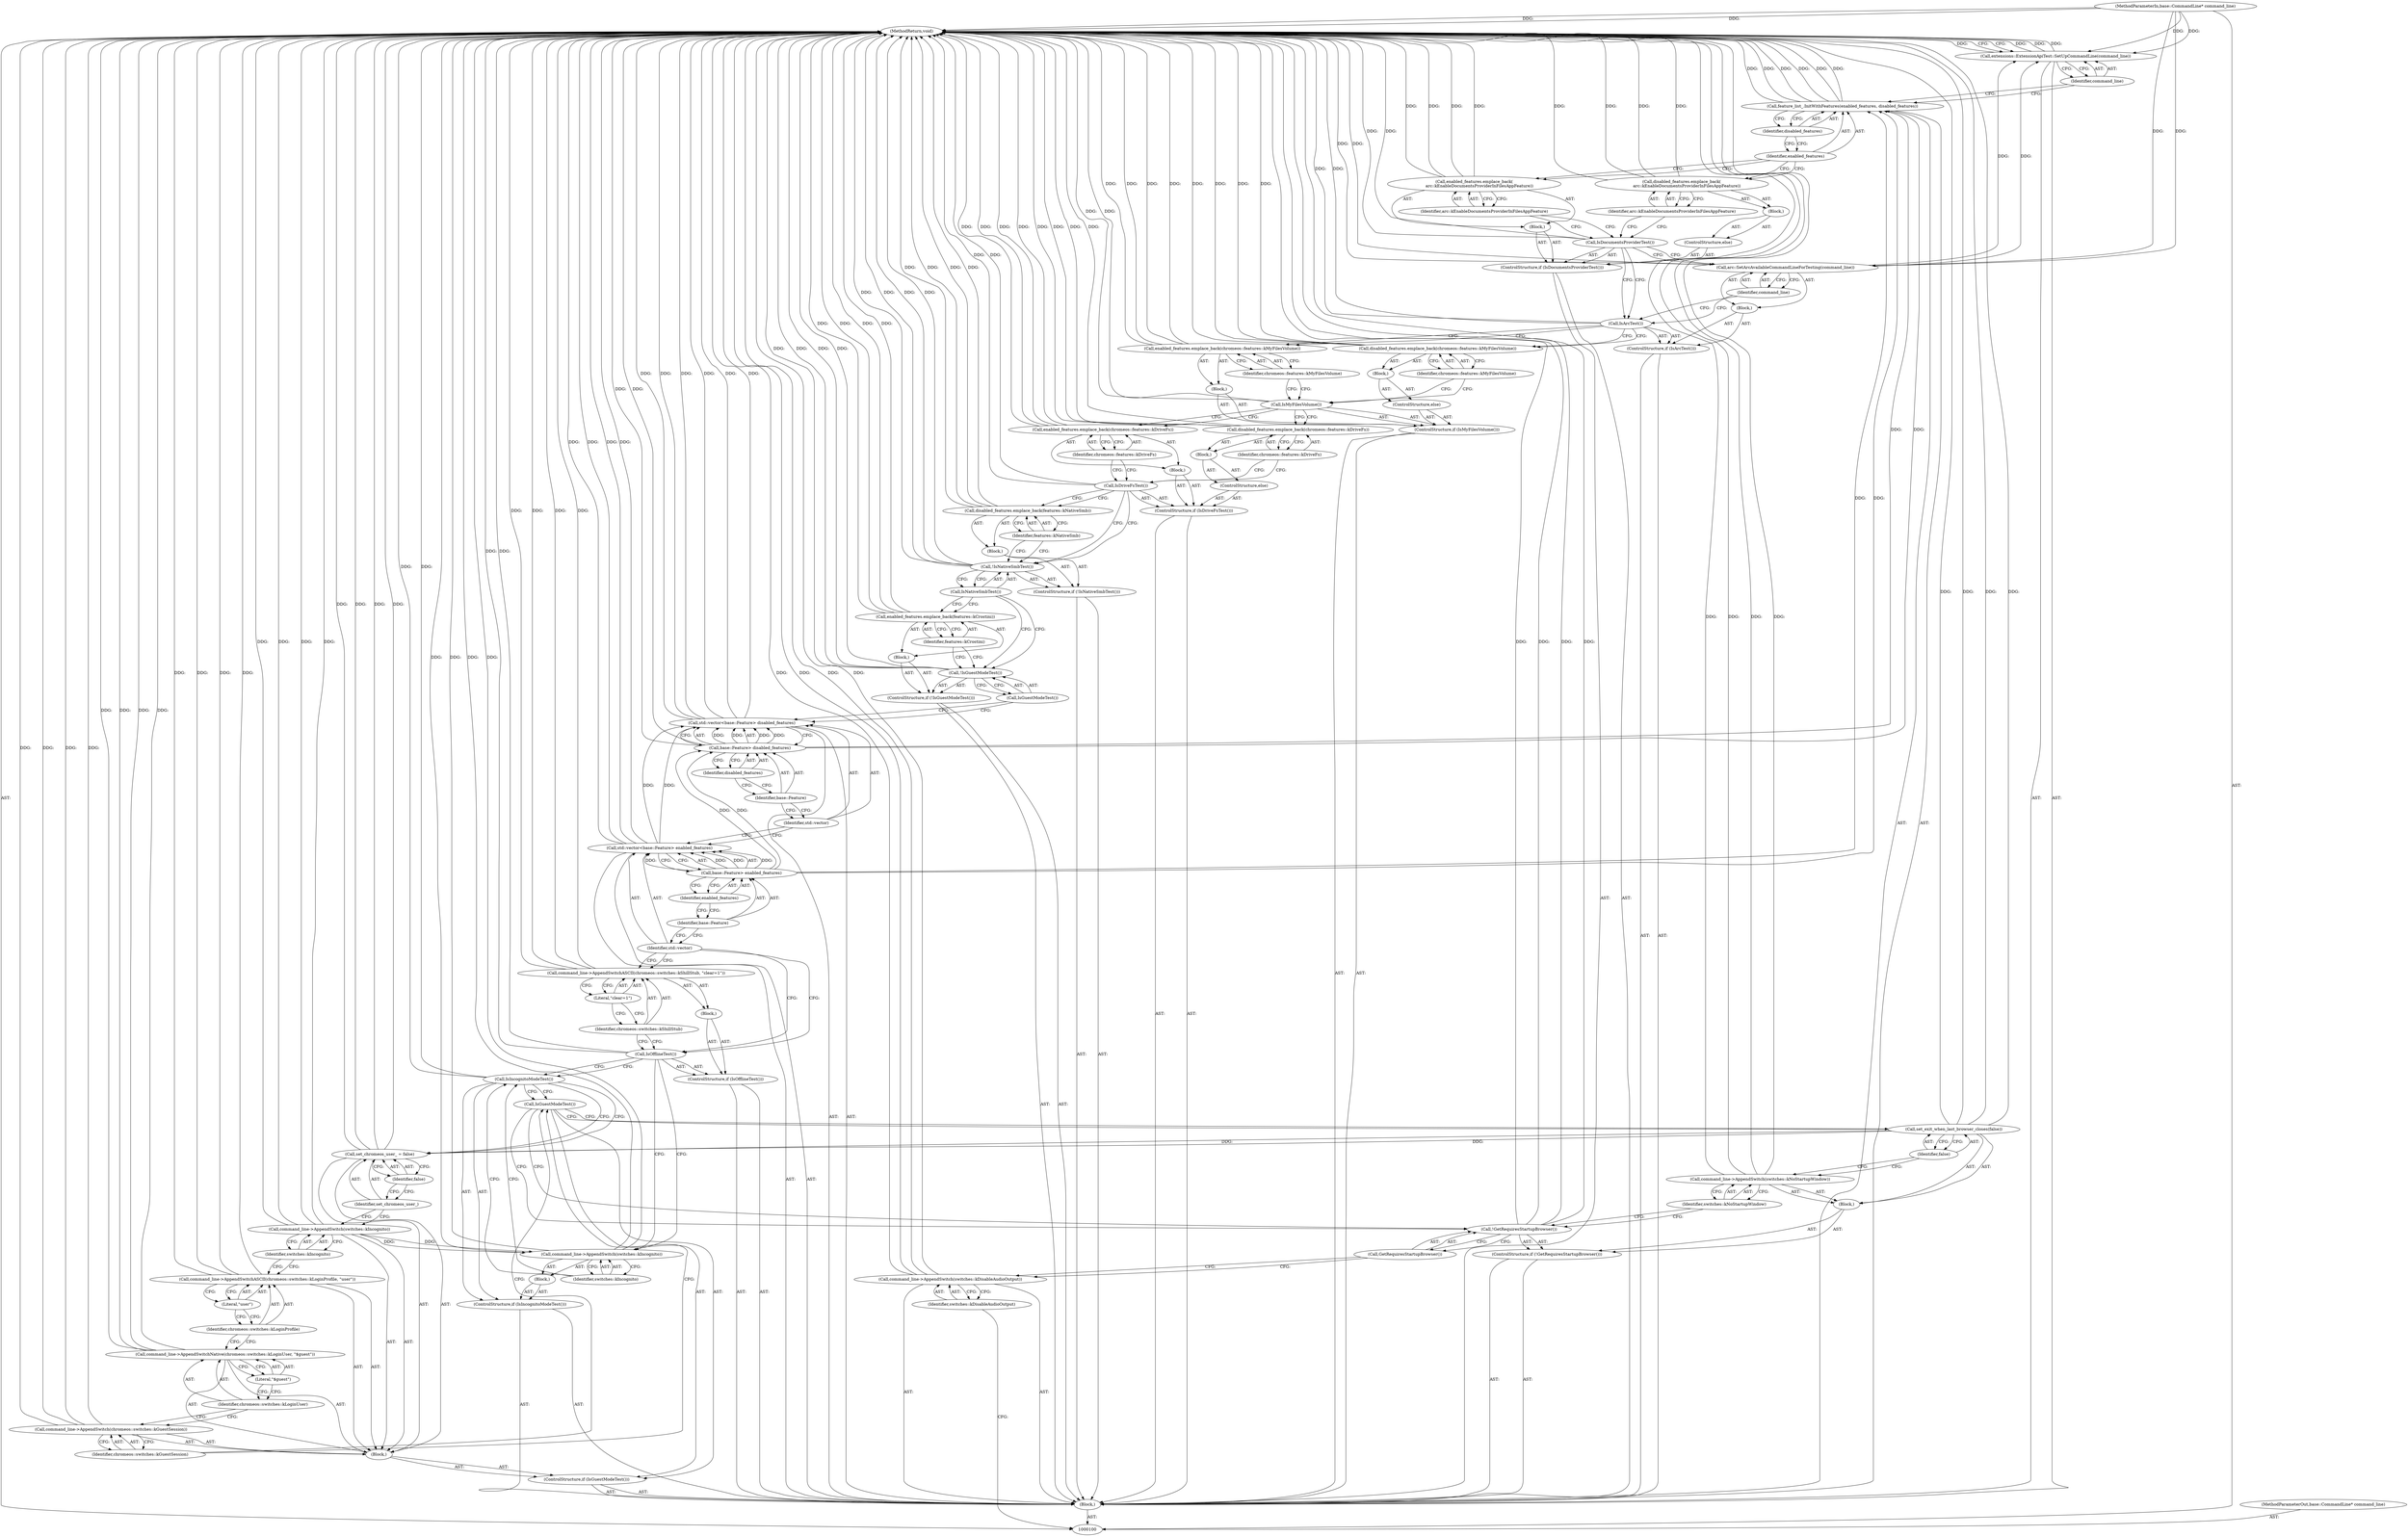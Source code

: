 digraph "0_Chrome_d4e0a7273cd8d7a9ee667ad5b5c8aad0f5f59251" {
"1000199" [label="(MethodReturn,void)"];
"1000113" [label="(ControlStructure,if (IsGuestModeTest()))"];
"1000115" [label="(Block,)"];
"1000114" [label="(Call,IsGuestModeTest())"];
"1000117" [label="(Identifier,chromeos::switches::kGuestSession)"];
"1000116" [label="(Call,command_line->AppendSwitch(chromeos::switches::kGuestSession))"];
"1000119" [label="(Identifier,chromeos::switches::kLoginUser)"];
"1000118" [label="(Call,command_line->AppendSwitchNative(chromeos::switches::kLoginUser, \"$guest\"))"];
"1000120" [label="(Literal,\"$guest\")"];
"1000122" [label="(Identifier,chromeos::switches::kLoginProfile)"];
"1000121" [label="(Call,command_line->AppendSwitchASCII(chromeos::switches::kLoginProfile, \"user\"))"];
"1000123" [label="(Literal,\"user\")"];
"1000125" [label="(Identifier,switches::kIncognito)"];
"1000124" [label="(Call,command_line->AppendSwitch(switches::kIncognito))"];
"1000128" [label="(Identifier,false)"];
"1000126" [label="(Call,set_chromeos_user_ = false)"];
"1000127" [label="(Identifier,set_chromeos_user_)"];
"1000129" [label="(ControlStructure,if (IsIncognitoModeTest()))"];
"1000131" [label="(Block,)"];
"1000130" [label="(Call,IsIncognitoModeTest())"];
"1000102" [label="(Block,)"];
"1000101" [label="(MethodParameterIn,base::CommandLine* command_line)"];
"1000290" [label="(MethodParameterOut,base::CommandLine* command_line)"];
"1000133" [label="(Identifier,switches::kIncognito)"];
"1000132" [label="(Call,command_line->AppendSwitch(switches::kIncognito))"];
"1000134" [label="(ControlStructure,if (IsOfflineTest()))"];
"1000136" [label="(Block,)"];
"1000135" [label="(Call,IsOfflineTest())"];
"1000138" [label="(Identifier,chromeos::switches::kShillStub)"];
"1000137" [label="(Call,command_line->AppendSwitchASCII(chromeos::switches::kShillStub, \"clear=1\"))"];
"1000139" [label="(Literal,\"clear=1\")"];
"1000142" [label="(Call,base::Feature> enabled_features)"];
"1000143" [label="(Identifier,base::Feature)"];
"1000140" [label="(Call,std::vector<base::Feature> enabled_features)"];
"1000141" [label="(Identifier,std::vector)"];
"1000144" [label="(Identifier,enabled_features)"];
"1000147" [label="(Call,base::Feature> disabled_features)"];
"1000148" [label="(Identifier,base::Feature)"];
"1000145" [label="(Call,std::vector<base::Feature> disabled_features)"];
"1000146" [label="(Identifier,std::vector)"];
"1000149" [label="(Identifier,disabled_features)"];
"1000103" [label="(Call,command_line->AppendSwitch(switches::kDisableAudioOutput))"];
"1000104" [label="(Identifier,switches::kDisableAudioOutput)"];
"1000150" [label="(ControlStructure,if (!IsGuestModeTest()))"];
"1000153" [label="(Block,)"];
"1000151" [label="(Call,!IsGuestModeTest())"];
"1000152" [label="(Call,IsGuestModeTest())"];
"1000155" [label="(Identifier,features::kCrostini)"];
"1000154" [label="(Call,enabled_features.emplace_back(features::kCrostini))"];
"1000156" [label="(ControlStructure,if (!IsNativeSmbTest()))"];
"1000159" [label="(Block,)"];
"1000157" [label="(Call,!IsNativeSmbTest())"];
"1000158" [label="(Call,IsNativeSmbTest())"];
"1000161" [label="(Identifier,features::kNativeSmb)"];
"1000160" [label="(Call,disabled_features.emplace_back(features::kNativeSmb))"];
"1000162" [label="(ControlStructure,if (IsDriveFsTest()))"];
"1000164" [label="(Block,)"];
"1000163" [label="(Call,IsDriveFsTest())"];
"1000166" [label="(Identifier,chromeos::features::kDriveFs)"];
"1000165" [label="(Call,enabled_features.emplace_back(chromeos::features::kDriveFs))"];
"1000167" [label="(ControlStructure,else)"];
"1000168" [label="(Block,)"];
"1000170" [label="(Identifier,chromeos::features::kDriveFs)"];
"1000169" [label="(Call,disabled_features.emplace_back(chromeos::features::kDriveFs))"];
"1000171" [label="(ControlStructure,if (IsMyFilesVolume()))"];
"1000173" [label="(Block,)"];
"1000172" [label="(Call,IsMyFilesVolume())"];
"1000175" [label="(Identifier,chromeos::features::kMyFilesVolume)"];
"1000174" [label="(Call,enabled_features.emplace_back(chromeos::features::kMyFilesVolume))"];
"1000176" [label="(ControlStructure,else)"];
"1000177" [label="(Block,)"];
"1000179" [label="(Identifier,chromeos::features::kMyFilesVolume)"];
"1000178" [label="(Call,disabled_features.emplace_back(chromeos::features::kMyFilesVolume))"];
"1000105" [label="(ControlStructure,if (!GetRequiresStartupBrowser()))"];
"1000108" [label="(Block,)"];
"1000106" [label="(Call,!GetRequiresStartupBrowser())"];
"1000107" [label="(Call,GetRequiresStartupBrowser())"];
"1000182" [label="(Block,)"];
"1000180" [label="(ControlStructure,if (IsArcTest()))"];
"1000181" [label="(Call,IsArcTest())"];
"1000183" [label="(Call,arc::SetArcAvailableCommandLineForTesting(command_line))"];
"1000184" [label="(Identifier,command_line)"];
"1000185" [label="(ControlStructure,if (IsDocumentsProviderTest()))"];
"1000187" [label="(Block,)"];
"1000186" [label="(Call,IsDocumentsProviderTest())"];
"1000188" [label="(Call,enabled_features.emplace_back(\n        arc::kEnableDocumentsProviderInFilesAppFeature))"];
"1000189" [label="(Identifier,arc::kEnableDocumentsProviderInFilesAppFeature)"];
"1000190" [label="(ControlStructure,else)"];
"1000191" [label="(Block,)"];
"1000192" [label="(Call,disabled_features.emplace_back(\n        arc::kEnableDocumentsProviderInFilesAppFeature))"];
"1000193" [label="(Identifier,arc::kEnableDocumentsProviderInFilesAppFeature)"];
"1000110" [label="(Identifier,switches::kNoStartupWindow)"];
"1000109" [label="(Call,command_line->AppendSwitch(switches::kNoStartupWindow))"];
"1000194" [label="(Call,feature_list_.InitWithFeatures(enabled_features, disabled_features))"];
"1000195" [label="(Identifier,enabled_features)"];
"1000196" [label="(Identifier,disabled_features)"];
"1000197" [label="(Call,extensions::ExtensionApiTest::SetUpCommandLine(command_line))"];
"1000198" [label="(Identifier,command_line)"];
"1000112" [label="(Identifier,false)"];
"1000111" [label="(Call,set_exit_when_last_browser_closes(false))"];
"1000199" -> "1000100"  [label="AST: "];
"1000199" -> "1000197"  [label="CFG: "];
"1000169" -> "1000199"  [label="DDG: "];
"1000169" -> "1000199"  [label="DDG: "];
"1000157" -> "1000199"  [label="DDG: "];
"1000157" -> "1000199"  [label="DDG: "];
"1000132" -> "1000199"  [label="DDG: "];
"1000132" -> "1000199"  [label="DDG: "];
"1000181" -> "1000199"  [label="DDG: "];
"1000121" -> "1000199"  [label="DDG: "];
"1000121" -> "1000199"  [label="DDG: "];
"1000147" -> "1000199"  [label="DDG: "];
"1000126" -> "1000199"  [label="DDG: "];
"1000126" -> "1000199"  [label="DDG: "];
"1000118" -> "1000199"  [label="DDG: "];
"1000118" -> "1000199"  [label="DDG: "];
"1000154" -> "1000199"  [label="DDG: "];
"1000154" -> "1000199"  [label="DDG: "];
"1000197" -> "1000199"  [label="DDG: "];
"1000197" -> "1000199"  [label="DDG: "];
"1000116" -> "1000199"  [label="DDG: "];
"1000116" -> "1000199"  [label="DDG: "];
"1000188" -> "1000199"  [label="DDG: "];
"1000188" -> "1000199"  [label="DDG: "];
"1000178" -> "1000199"  [label="DDG: "];
"1000178" -> "1000199"  [label="DDG: "];
"1000130" -> "1000199"  [label="DDG: "];
"1000186" -> "1000199"  [label="DDG: "];
"1000172" -> "1000199"  [label="DDG: "];
"1000140" -> "1000199"  [label="DDG: "];
"1000140" -> "1000199"  [label="DDG: "];
"1000124" -> "1000199"  [label="DDG: "];
"1000124" -> "1000199"  [label="DDG: "];
"1000194" -> "1000199"  [label="DDG: "];
"1000194" -> "1000199"  [label="DDG: "];
"1000194" -> "1000199"  [label="DDG: "];
"1000106" -> "1000199"  [label="DDG: "];
"1000106" -> "1000199"  [label="DDG: "];
"1000151" -> "1000199"  [label="DDG: "];
"1000151" -> "1000199"  [label="DDG: "];
"1000103" -> "1000199"  [label="DDG: "];
"1000103" -> "1000199"  [label="DDG: "];
"1000160" -> "1000199"  [label="DDG: "];
"1000160" -> "1000199"  [label="DDG: "];
"1000165" -> "1000199"  [label="DDG: "];
"1000165" -> "1000199"  [label="DDG: "];
"1000111" -> "1000199"  [label="DDG: "];
"1000111" -> "1000199"  [label="DDG: "];
"1000135" -> "1000199"  [label="DDG: "];
"1000192" -> "1000199"  [label="DDG: "];
"1000192" -> "1000199"  [label="DDG: "];
"1000101" -> "1000199"  [label="DDG: "];
"1000109" -> "1000199"  [label="DDG: "];
"1000109" -> "1000199"  [label="DDG: "];
"1000145" -> "1000199"  [label="DDG: "];
"1000145" -> "1000199"  [label="DDG: "];
"1000145" -> "1000199"  [label="DDG: "];
"1000137" -> "1000199"  [label="DDG: "];
"1000137" -> "1000199"  [label="DDG: "];
"1000163" -> "1000199"  [label="DDG: "];
"1000183" -> "1000199"  [label="DDG: "];
"1000174" -> "1000199"  [label="DDG: "];
"1000174" -> "1000199"  [label="DDG: "];
"1000113" -> "1000102"  [label="AST: "];
"1000114" -> "1000113"  [label="AST: "];
"1000115" -> "1000113"  [label="AST: "];
"1000115" -> "1000113"  [label="AST: "];
"1000116" -> "1000115"  [label="AST: "];
"1000118" -> "1000115"  [label="AST: "];
"1000121" -> "1000115"  [label="AST: "];
"1000124" -> "1000115"  [label="AST: "];
"1000126" -> "1000115"  [label="AST: "];
"1000114" -> "1000113"  [label="AST: "];
"1000114" -> "1000111"  [label="CFG: "];
"1000114" -> "1000106"  [label="CFG: "];
"1000117" -> "1000114"  [label="CFG: "];
"1000130" -> "1000114"  [label="CFG: "];
"1000117" -> "1000116"  [label="AST: "];
"1000117" -> "1000114"  [label="CFG: "];
"1000116" -> "1000117"  [label="CFG: "];
"1000116" -> "1000115"  [label="AST: "];
"1000116" -> "1000117"  [label="CFG: "];
"1000117" -> "1000116"  [label="AST: "];
"1000119" -> "1000116"  [label="CFG: "];
"1000116" -> "1000199"  [label="DDG: "];
"1000116" -> "1000199"  [label="DDG: "];
"1000119" -> "1000118"  [label="AST: "];
"1000119" -> "1000116"  [label="CFG: "];
"1000120" -> "1000119"  [label="CFG: "];
"1000118" -> "1000115"  [label="AST: "];
"1000118" -> "1000120"  [label="CFG: "];
"1000119" -> "1000118"  [label="AST: "];
"1000120" -> "1000118"  [label="AST: "];
"1000122" -> "1000118"  [label="CFG: "];
"1000118" -> "1000199"  [label="DDG: "];
"1000118" -> "1000199"  [label="DDG: "];
"1000120" -> "1000118"  [label="AST: "];
"1000120" -> "1000119"  [label="CFG: "];
"1000118" -> "1000120"  [label="CFG: "];
"1000122" -> "1000121"  [label="AST: "];
"1000122" -> "1000118"  [label="CFG: "];
"1000123" -> "1000122"  [label="CFG: "];
"1000121" -> "1000115"  [label="AST: "];
"1000121" -> "1000123"  [label="CFG: "];
"1000122" -> "1000121"  [label="AST: "];
"1000123" -> "1000121"  [label="AST: "];
"1000125" -> "1000121"  [label="CFG: "];
"1000121" -> "1000199"  [label="DDG: "];
"1000121" -> "1000199"  [label="DDG: "];
"1000123" -> "1000121"  [label="AST: "];
"1000123" -> "1000122"  [label="CFG: "];
"1000121" -> "1000123"  [label="CFG: "];
"1000125" -> "1000124"  [label="AST: "];
"1000125" -> "1000121"  [label="CFG: "];
"1000124" -> "1000125"  [label="CFG: "];
"1000124" -> "1000115"  [label="AST: "];
"1000124" -> "1000125"  [label="CFG: "];
"1000125" -> "1000124"  [label="AST: "];
"1000127" -> "1000124"  [label="CFG: "];
"1000124" -> "1000199"  [label="DDG: "];
"1000124" -> "1000199"  [label="DDG: "];
"1000124" -> "1000132"  [label="DDG: "];
"1000128" -> "1000126"  [label="AST: "];
"1000128" -> "1000127"  [label="CFG: "];
"1000126" -> "1000128"  [label="CFG: "];
"1000126" -> "1000115"  [label="AST: "];
"1000126" -> "1000128"  [label="CFG: "];
"1000127" -> "1000126"  [label="AST: "];
"1000128" -> "1000126"  [label="AST: "];
"1000130" -> "1000126"  [label="CFG: "];
"1000126" -> "1000199"  [label="DDG: "];
"1000126" -> "1000199"  [label="DDG: "];
"1000111" -> "1000126"  [label="DDG: "];
"1000127" -> "1000126"  [label="AST: "];
"1000127" -> "1000124"  [label="CFG: "];
"1000128" -> "1000127"  [label="CFG: "];
"1000129" -> "1000102"  [label="AST: "];
"1000130" -> "1000129"  [label="AST: "];
"1000131" -> "1000129"  [label="AST: "];
"1000131" -> "1000129"  [label="AST: "];
"1000132" -> "1000131"  [label="AST: "];
"1000130" -> "1000129"  [label="AST: "];
"1000130" -> "1000126"  [label="CFG: "];
"1000130" -> "1000114"  [label="CFG: "];
"1000133" -> "1000130"  [label="CFG: "];
"1000135" -> "1000130"  [label="CFG: "];
"1000130" -> "1000199"  [label="DDG: "];
"1000102" -> "1000100"  [label="AST: "];
"1000103" -> "1000102"  [label="AST: "];
"1000105" -> "1000102"  [label="AST: "];
"1000113" -> "1000102"  [label="AST: "];
"1000129" -> "1000102"  [label="AST: "];
"1000134" -> "1000102"  [label="AST: "];
"1000140" -> "1000102"  [label="AST: "];
"1000145" -> "1000102"  [label="AST: "];
"1000150" -> "1000102"  [label="AST: "];
"1000156" -> "1000102"  [label="AST: "];
"1000162" -> "1000102"  [label="AST: "];
"1000171" -> "1000102"  [label="AST: "];
"1000180" -> "1000102"  [label="AST: "];
"1000185" -> "1000102"  [label="AST: "];
"1000194" -> "1000102"  [label="AST: "];
"1000197" -> "1000102"  [label="AST: "];
"1000101" -> "1000100"  [label="AST: "];
"1000101" -> "1000199"  [label="DDG: "];
"1000101" -> "1000183"  [label="DDG: "];
"1000101" -> "1000197"  [label="DDG: "];
"1000290" -> "1000100"  [label="AST: "];
"1000133" -> "1000132"  [label="AST: "];
"1000133" -> "1000130"  [label="CFG: "];
"1000132" -> "1000133"  [label="CFG: "];
"1000132" -> "1000131"  [label="AST: "];
"1000132" -> "1000133"  [label="CFG: "];
"1000133" -> "1000132"  [label="AST: "];
"1000135" -> "1000132"  [label="CFG: "];
"1000132" -> "1000199"  [label="DDG: "];
"1000132" -> "1000199"  [label="DDG: "];
"1000124" -> "1000132"  [label="DDG: "];
"1000134" -> "1000102"  [label="AST: "];
"1000135" -> "1000134"  [label="AST: "];
"1000136" -> "1000134"  [label="AST: "];
"1000136" -> "1000134"  [label="AST: "];
"1000137" -> "1000136"  [label="AST: "];
"1000135" -> "1000134"  [label="AST: "];
"1000135" -> "1000132"  [label="CFG: "];
"1000135" -> "1000130"  [label="CFG: "];
"1000138" -> "1000135"  [label="CFG: "];
"1000141" -> "1000135"  [label="CFG: "];
"1000135" -> "1000199"  [label="DDG: "];
"1000138" -> "1000137"  [label="AST: "];
"1000138" -> "1000135"  [label="CFG: "];
"1000139" -> "1000138"  [label="CFG: "];
"1000137" -> "1000136"  [label="AST: "];
"1000137" -> "1000139"  [label="CFG: "];
"1000138" -> "1000137"  [label="AST: "];
"1000139" -> "1000137"  [label="AST: "];
"1000141" -> "1000137"  [label="CFG: "];
"1000137" -> "1000199"  [label="DDG: "];
"1000137" -> "1000199"  [label="DDG: "];
"1000139" -> "1000137"  [label="AST: "];
"1000139" -> "1000138"  [label="CFG: "];
"1000137" -> "1000139"  [label="CFG: "];
"1000142" -> "1000140"  [label="AST: "];
"1000142" -> "1000144"  [label="CFG: "];
"1000143" -> "1000142"  [label="AST: "];
"1000144" -> "1000142"  [label="AST: "];
"1000140" -> "1000142"  [label="CFG: "];
"1000142" -> "1000140"  [label="DDG: "];
"1000142" -> "1000140"  [label="DDG: "];
"1000142" -> "1000147"  [label="DDG: "];
"1000142" -> "1000194"  [label="DDG: "];
"1000143" -> "1000142"  [label="AST: "];
"1000143" -> "1000141"  [label="CFG: "];
"1000144" -> "1000143"  [label="CFG: "];
"1000140" -> "1000102"  [label="AST: "];
"1000140" -> "1000142"  [label="CFG: "];
"1000141" -> "1000140"  [label="AST: "];
"1000142" -> "1000140"  [label="AST: "];
"1000146" -> "1000140"  [label="CFG: "];
"1000140" -> "1000199"  [label="DDG: "];
"1000140" -> "1000199"  [label="DDG: "];
"1000142" -> "1000140"  [label="DDG: "];
"1000142" -> "1000140"  [label="DDG: "];
"1000140" -> "1000145"  [label="DDG: "];
"1000141" -> "1000140"  [label="AST: "];
"1000141" -> "1000137"  [label="CFG: "];
"1000141" -> "1000135"  [label="CFG: "];
"1000143" -> "1000141"  [label="CFG: "];
"1000144" -> "1000142"  [label="AST: "];
"1000144" -> "1000143"  [label="CFG: "];
"1000142" -> "1000144"  [label="CFG: "];
"1000147" -> "1000145"  [label="AST: "];
"1000147" -> "1000149"  [label="CFG: "];
"1000148" -> "1000147"  [label="AST: "];
"1000149" -> "1000147"  [label="AST: "];
"1000145" -> "1000147"  [label="CFG: "];
"1000147" -> "1000199"  [label="DDG: "];
"1000147" -> "1000145"  [label="DDG: "];
"1000147" -> "1000145"  [label="DDG: "];
"1000142" -> "1000147"  [label="DDG: "];
"1000147" -> "1000194"  [label="DDG: "];
"1000148" -> "1000147"  [label="AST: "];
"1000148" -> "1000146"  [label="CFG: "];
"1000149" -> "1000148"  [label="CFG: "];
"1000145" -> "1000102"  [label="AST: "];
"1000145" -> "1000147"  [label="CFG: "];
"1000146" -> "1000145"  [label="AST: "];
"1000147" -> "1000145"  [label="AST: "];
"1000152" -> "1000145"  [label="CFG: "];
"1000145" -> "1000199"  [label="DDG: "];
"1000145" -> "1000199"  [label="DDG: "];
"1000145" -> "1000199"  [label="DDG: "];
"1000140" -> "1000145"  [label="DDG: "];
"1000147" -> "1000145"  [label="DDG: "];
"1000147" -> "1000145"  [label="DDG: "];
"1000146" -> "1000145"  [label="AST: "];
"1000146" -> "1000140"  [label="CFG: "];
"1000148" -> "1000146"  [label="CFG: "];
"1000149" -> "1000147"  [label="AST: "];
"1000149" -> "1000148"  [label="CFG: "];
"1000147" -> "1000149"  [label="CFG: "];
"1000103" -> "1000102"  [label="AST: "];
"1000103" -> "1000104"  [label="CFG: "];
"1000104" -> "1000103"  [label="AST: "];
"1000107" -> "1000103"  [label="CFG: "];
"1000103" -> "1000199"  [label="DDG: "];
"1000103" -> "1000199"  [label="DDG: "];
"1000104" -> "1000103"  [label="AST: "];
"1000104" -> "1000100"  [label="CFG: "];
"1000103" -> "1000104"  [label="CFG: "];
"1000150" -> "1000102"  [label="AST: "];
"1000151" -> "1000150"  [label="AST: "];
"1000153" -> "1000150"  [label="AST: "];
"1000153" -> "1000150"  [label="AST: "];
"1000154" -> "1000153"  [label="AST: "];
"1000151" -> "1000150"  [label="AST: "];
"1000151" -> "1000152"  [label="CFG: "];
"1000152" -> "1000151"  [label="AST: "];
"1000155" -> "1000151"  [label="CFG: "];
"1000158" -> "1000151"  [label="CFG: "];
"1000151" -> "1000199"  [label="DDG: "];
"1000151" -> "1000199"  [label="DDG: "];
"1000152" -> "1000151"  [label="AST: "];
"1000152" -> "1000145"  [label="CFG: "];
"1000151" -> "1000152"  [label="CFG: "];
"1000155" -> "1000154"  [label="AST: "];
"1000155" -> "1000151"  [label="CFG: "];
"1000154" -> "1000155"  [label="CFG: "];
"1000154" -> "1000153"  [label="AST: "];
"1000154" -> "1000155"  [label="CFG: "];
"1000155" -> "1000154"  [label="AST: "];
"1000158" -> "1000154"  [label="CFG: "];
"1000154" -> "1000199"  [label="DDG: "];
"1000154" -> "1000199"  [label="DDG: "];
"1000156" -> "1000102"  [label="AST: "];
"1000157" -> "1000156"  [label="AST: "];
"1000159" -> "1000156"  [label="AST: "];
"1000159" -> "1000156"  [label="AST: "];
"1000160" -> "1000159"  [label="AST: "];
"1000157" -> "1000156"  [label="AST: "];
"1000157" -> "1000158"  [label="CFG: "];
"1000158" -> "1000157"  [label="AST: "];
"1000161" -> "1000157"  [label="CFG: "];
"1000163" -> "1000157"  [label="CFG: "];
"1000157" -> "1000199"  [label="DDG: "];
"1000157" -> "1000199"  [label="DDG: "];
"1000158" -> "1000157"  [label="AST: "];
"1000158" -> "1000154"  [label="CFG: "];
"1000158" -> "1000151"  [label="CFG: "];
"1000157" -> "1000158"  [label="CFG: "];
"1000161" -> "1000160"  [label="AST: "];
"1000161" -> "1000157"  [label="CFG: "];
"1000160" -> "1000161"  [label="CFG: "];
"1000160" -> "1000159"  [label="AST: "];
"1000160" -> "1000161"  [label="CFG: "];
"1000161" -> "1000160"  [label="AST: "];
"1000163" -> "1000160"  [label="CFG: "];
"1000160" -> "1000199"  [label="DDG: "];
"1000160" -> "1000199"  [label="DDG: "];
"1000162" -> "1000102"  [label="AST: "];
"1000163" -> "1000162"  [label="AST: "];
"1000164" -> "1000162"  [label="AST: "];
"1000167" -> "1000162"  [label="AST: "];
"1000164" -> "1000162"  [label="AST: "];
"1000165" -> "1000164"  [label="AST: "];
"1000163" -> "1000162"  [label="AST: "];
"1000163" -> "1000160"  [label="CFG: "];
"1000163" -> "1000157"  [label="CFG: "];
"1000166" -> "1000163"  [label="CFG: "];
"1000170" -> "1000163"  [label="CFG: "];
"1000163" -> "1000199"  [label="DDG: "];
"1000166" -> "1000165"  [label="AST: "];
"1000166" -> "1000163"  [label="CFG: "];
"1000165" -> "1000166"  [label="CFG: "];
"1000165" -> "1000164"  [label="AST: "];
"1000165" -> "1000166"  [label="CFG: "];
"1000166" -> "1000165"  [label="AST: "];
"1000172" -> "1000165"  [label="CFG: "];
"1000165" -> "1000199"  [label="DDG: "];
"1000165" -> "1000199"  [label="DDG: "];
"1000167" -> "1000162"  [label="AST: "];
"1000168" -> "1000167"  [label="AST: "];
"1000168" -> "1000167"  [label="AST: "];
"1000169" -> "1000168"  [label="AST: "];
"1000170" -> "1000169"  [label="AST: "];
"1000170" -> "1000163"  [label="CFG: "];
"1000169" -> "1000170"  [label="CFG: "];
"1000169" -> "1000168"  [label="AST: "];
"1000169" -> "1000170"  [label="CFG: "];
"1000170" -> "1000169"  [label="AST: "];
"1000172" -> "1000169"  [label="CFG: "];
"1000169" -> "1000199"  [label="DDG: "];
"1000169" -> "1000199"  [label="DDG: "];
"1000171" -> "1000102"  [label="AST: "];
"1000172" -> "1000171"  [label="AST: "];
"1000173" -> "1000171"  [label="AST: "];
"1000176" -> "1000171"  [label="AST: "];
"1000173" -> "1000171"  [label="AST: "];
"1000174" -> "1000173"  [label="AST: "];
"1000172" -> "1000171"  [label="AST: "];
"1000172" -> "1000165"  [label="CFG: "];
"1000172" -> "1000169"  [label="CFG: "];
"1000175" -> "1000172"  [label="CFG: "];
"1000179" -> "1000172"  [label="CFG: "];
"1000172" -> "1000199"  [label="DDG: "];
"1000175" -> "1000174"  [label="AST: "];
"1000175" -> "1000172"  [label="CFG: "];
"1000174" -> "1000175"  [label="CFG: "];
"1000174" -> "1000173"  [label="AST: "];
"1000174" -> "1000175"  [label="CFG: "];
"1000175" -> "1000174"  [label="AST: "];
"1000181" -> "1000174"  [label="CFG: "];
"1000174" -> "1000199"  [label="DDG: "];
"1000174" -> "1000199"  [label="DDG: "];
"1000176" -> "1000171"  [label="AST: "];
"1000177" -> "1000176"  [label="AST: "];
"1000177" -> "1000176"  [label="AST: "];
"1000178" -> "1000177"  [label="AST: "];
"1000179" -> "1000178"  [label="AST: "];
"1000179" -> "1000172"  [label="CFG: "];
"1000178" -> "1000179"  [label="CFG: "];
"1000178" -> "1000177"  [label="AST: "];
"1000178" -> "1000179"  [label="CFG: "];
"1000179" -> "1000178"  [label="AST: "];
"1000181" -> "1000178"  [label="CFG: "];
"1000178" -> "1000199"  [label="DDG: "];
"1000178" -> "1000199"  [label="DDG: "];
"1000105" -> "1000102"  [label="AST: "];
"1000106" -> "1000105"  [label="AST: "];
"1000108" -> "1000105"  [label="AST: "];
"1000108" -> "1000105"  [label="AST: "];
"1000109" -> "1000108"  [label="AST: "];
"1000111" -> "1000108"  [label="AST: "];
"1000106" -> "1000105"  [label="AST: "];
"1000106" -> "1000107"  [label="CFG: "];
"1000107" -> "1000106"  [label="AST: "];
"1000110" -> "1000106"  [label="CFG: "];
"1000114" -> "1000106"  [label="CFG: "];
"1000106" -> "1000199"  [label="DDG: "];
"1000106" -> "1000199"  [label="DDG: "];
"1000107" -> "1000106"  [label="AST: "];
"1000107" -> "1000103"  [label="CFG: "];
"1000106" -> "1000107"  [label="CFG: "];
"1000182" -> "1000180"  [label="AST: "];
"1000183" -> "1000182"  [label="AST: "];
"1000180" -> "1000102"  [label="AST: "];
"1000181" -> "1000180"  [label="AST: "];
"1000182" -> "1000180"  [label="AST: "];
"1000181" -> "1000180"  [label="AST: "];
"1000181" -> "1000174"  [label="CFG: "];
"1000181" -> "1000178"  [label="CFG: "];
"1000184" -> "1000181"  [label="CFG: "];
"1000186" -> "1000181"  [label="CFG: "];
"1000181" -> "1000199"  [label="DDG: "];
"1000183" -> "1000182"  [label="AST: "];
"1000183" -> "1000184"  [label="CFG: "];
"1000184" -> "1000183"  [label="AST: "];
"1000186" -> "1000183"  [label="CFG: "];
"1000183" -> "1000199"  [label="DDG: "];
"1000101" -> "1000183"  [label="DDG: "];
"1000183" -> "1000197"  [label="DDG: "];
"1000184" -> "1000183"  [label="AST: "];
"1000184" -> "1000181"  [label="CFG: "];
"1000183" -> "1000184"  [label="CFG: "];
"1000185" -> "1000102"  [label="AST: "];
"1000186" -> "1000185"  [label="AST: "];
"1000187" -> "1000185"  [label="AST: "];
"1000190" -> "1000185"  [label="AST: "];
"1000187" -> "1000185"  [label="AST: "];
"1000188" -> "1000187"  [label="AST: "];
"1000186" -> "1000185"  [label="AST: "];
"1000186" -> "1000183"  [label="CFG: "];
"1000186" -> "1000181"  [label="CFG: "];
"1000189" -> "1000186"  [label="CFG: "];
"1000193" -> "1000186"  [label="CFG: "];
"1000186" -> "1000199"  [label="DDG: "];
"1000188" -> "1000187"  [label="AST: "];
"1000188" -> "1000189"  [label="CFG: "];
"1000189" -> "1000188"  [label="AST: "];
"1000195" -> "1000188"  [label="CFG: "];
"1000188" -> "1000199"  [label="DDG: "];
"1000188" -> "1000199"  [label="DDG: "];
"1000189" -> "1000188"  [label="AST: "];
"1000189" -> "1000186"  [label="CFG: "];
"1000188" -> "1000189"  [label="CFG: "];
"1000190" -> "1000185"  [label="AST: "];
"1000191" -> "1000190"  [label="AST: "];
"1000191" -> "1000190"  [label="AST: "];
"1000192" -> "1000191"  [label="AST: "];
"1000192" -> "1000191"  [label="AST: "];
"1000192" -> "1000193"  [label="CFG: "];
"1000193" -> "1000192"  [label="AST: "];
"1000195" -> "1000192"  [label="CFG: "];
"1000192" -> "1000199"  [label="DDG: "];
"1000192" -> "1000199"  [label="DDG: "];
"1000193" -> "1000192"  [label="AST: "];
"1000193" -> "1000186"  [label="CFG: "];
"1000192" -> "1000193"  [label="CFG: "];
"1000110" -> "1000109"  [label="AST: "];
"1000110" -> "1000106"  [label="CFG: "];
"1000109" -> "1000110"  [label="CFG: "];
"1000109" -> "1000108"  [label="AST: "];
"1000109" -> "1000110"  [label="CFG: "];
"1000110" -> "1000109"  [label="AST: "];
"1000112" -> "1000109"  [label="CFG: "];
"1000109" -> "1000199"  [label="DDG: "];
"1000109" -> "1000199"  [label="DDG: "];
"1000194" -> "1000102"  [label="AST: "];
"1000194" -> "1000196"  [label="CFG: "];
"1000195" -> "1000194"  [label="AST: "];
"1000196" -> "1000194"  [label="AST: "];
"1000198" -> "1000194"  [label="CFG: "];
"1000194" -> "1000199"  [label="DDG: "];
"1000194" -> "1000199"  [label="DDG: "];
"1000194" -> "1000199"  [label="DDG: "];
"1000142" -> "1000194"  [label="DDG: "];
"1000147" -> "1000194"  [label="DDG: "];
"1000195" -> "1000194"  [label="AST: "];
"1000195" -> "1000188"  [label="CFG: "];
"1000195" -> "1000192"  [label="CFG: "];
"1000196" -> "1000195"  [label="CFG: "];
"1000196" -> "1000194"  [label="AST: "];
"1000196" -> "1000195"  [label="CFG: "];
"1000194" -> "1000196"  [label="CFG: "];
"1000197" -> "1000102"  [label="AST: "];
"1000197" -> "1000198"  [label="CFG: "];
"1000198" -> "1000197"  [label="AST: "];
"1000199" -> "1000197"  [label="CFG: "];
"1000197" -> "1000199"  [label="DDG: "];
"1000197" -> "1000199"  [label="DDG: "];
"1000183" -> "1000197"  [label="DDG: "];
"1000101" -> "1000197"  [label="DDG: "];
"1000198" -> "1000197"  [label="AST: "];
"1000198" -> "1000194"  [label="CFG: "];
"1000197" -> "1000198"  [label="CFG: "];
"1000112" -> "1000111"  [label="AST: "];
"1000112" -> "1000109"  [label="CFG: "];
"1000111" -> "1000112"  [label="CFG: "];
"1000111" -> "1000108"  [label="AST: "];
"1000111" -> "1000112"  [label="CFG: "];
"1000112" -> "1000111"  [label="AST: "];
"1000114" -> "1000111"  [label="CFG: "];
"1000111" -> "1000199"  [label="DDG: "];
"1000111" -> "1000199"  [label="DDG: "];
"1000111" -> "1000126"  [label="DDG: "];
}

